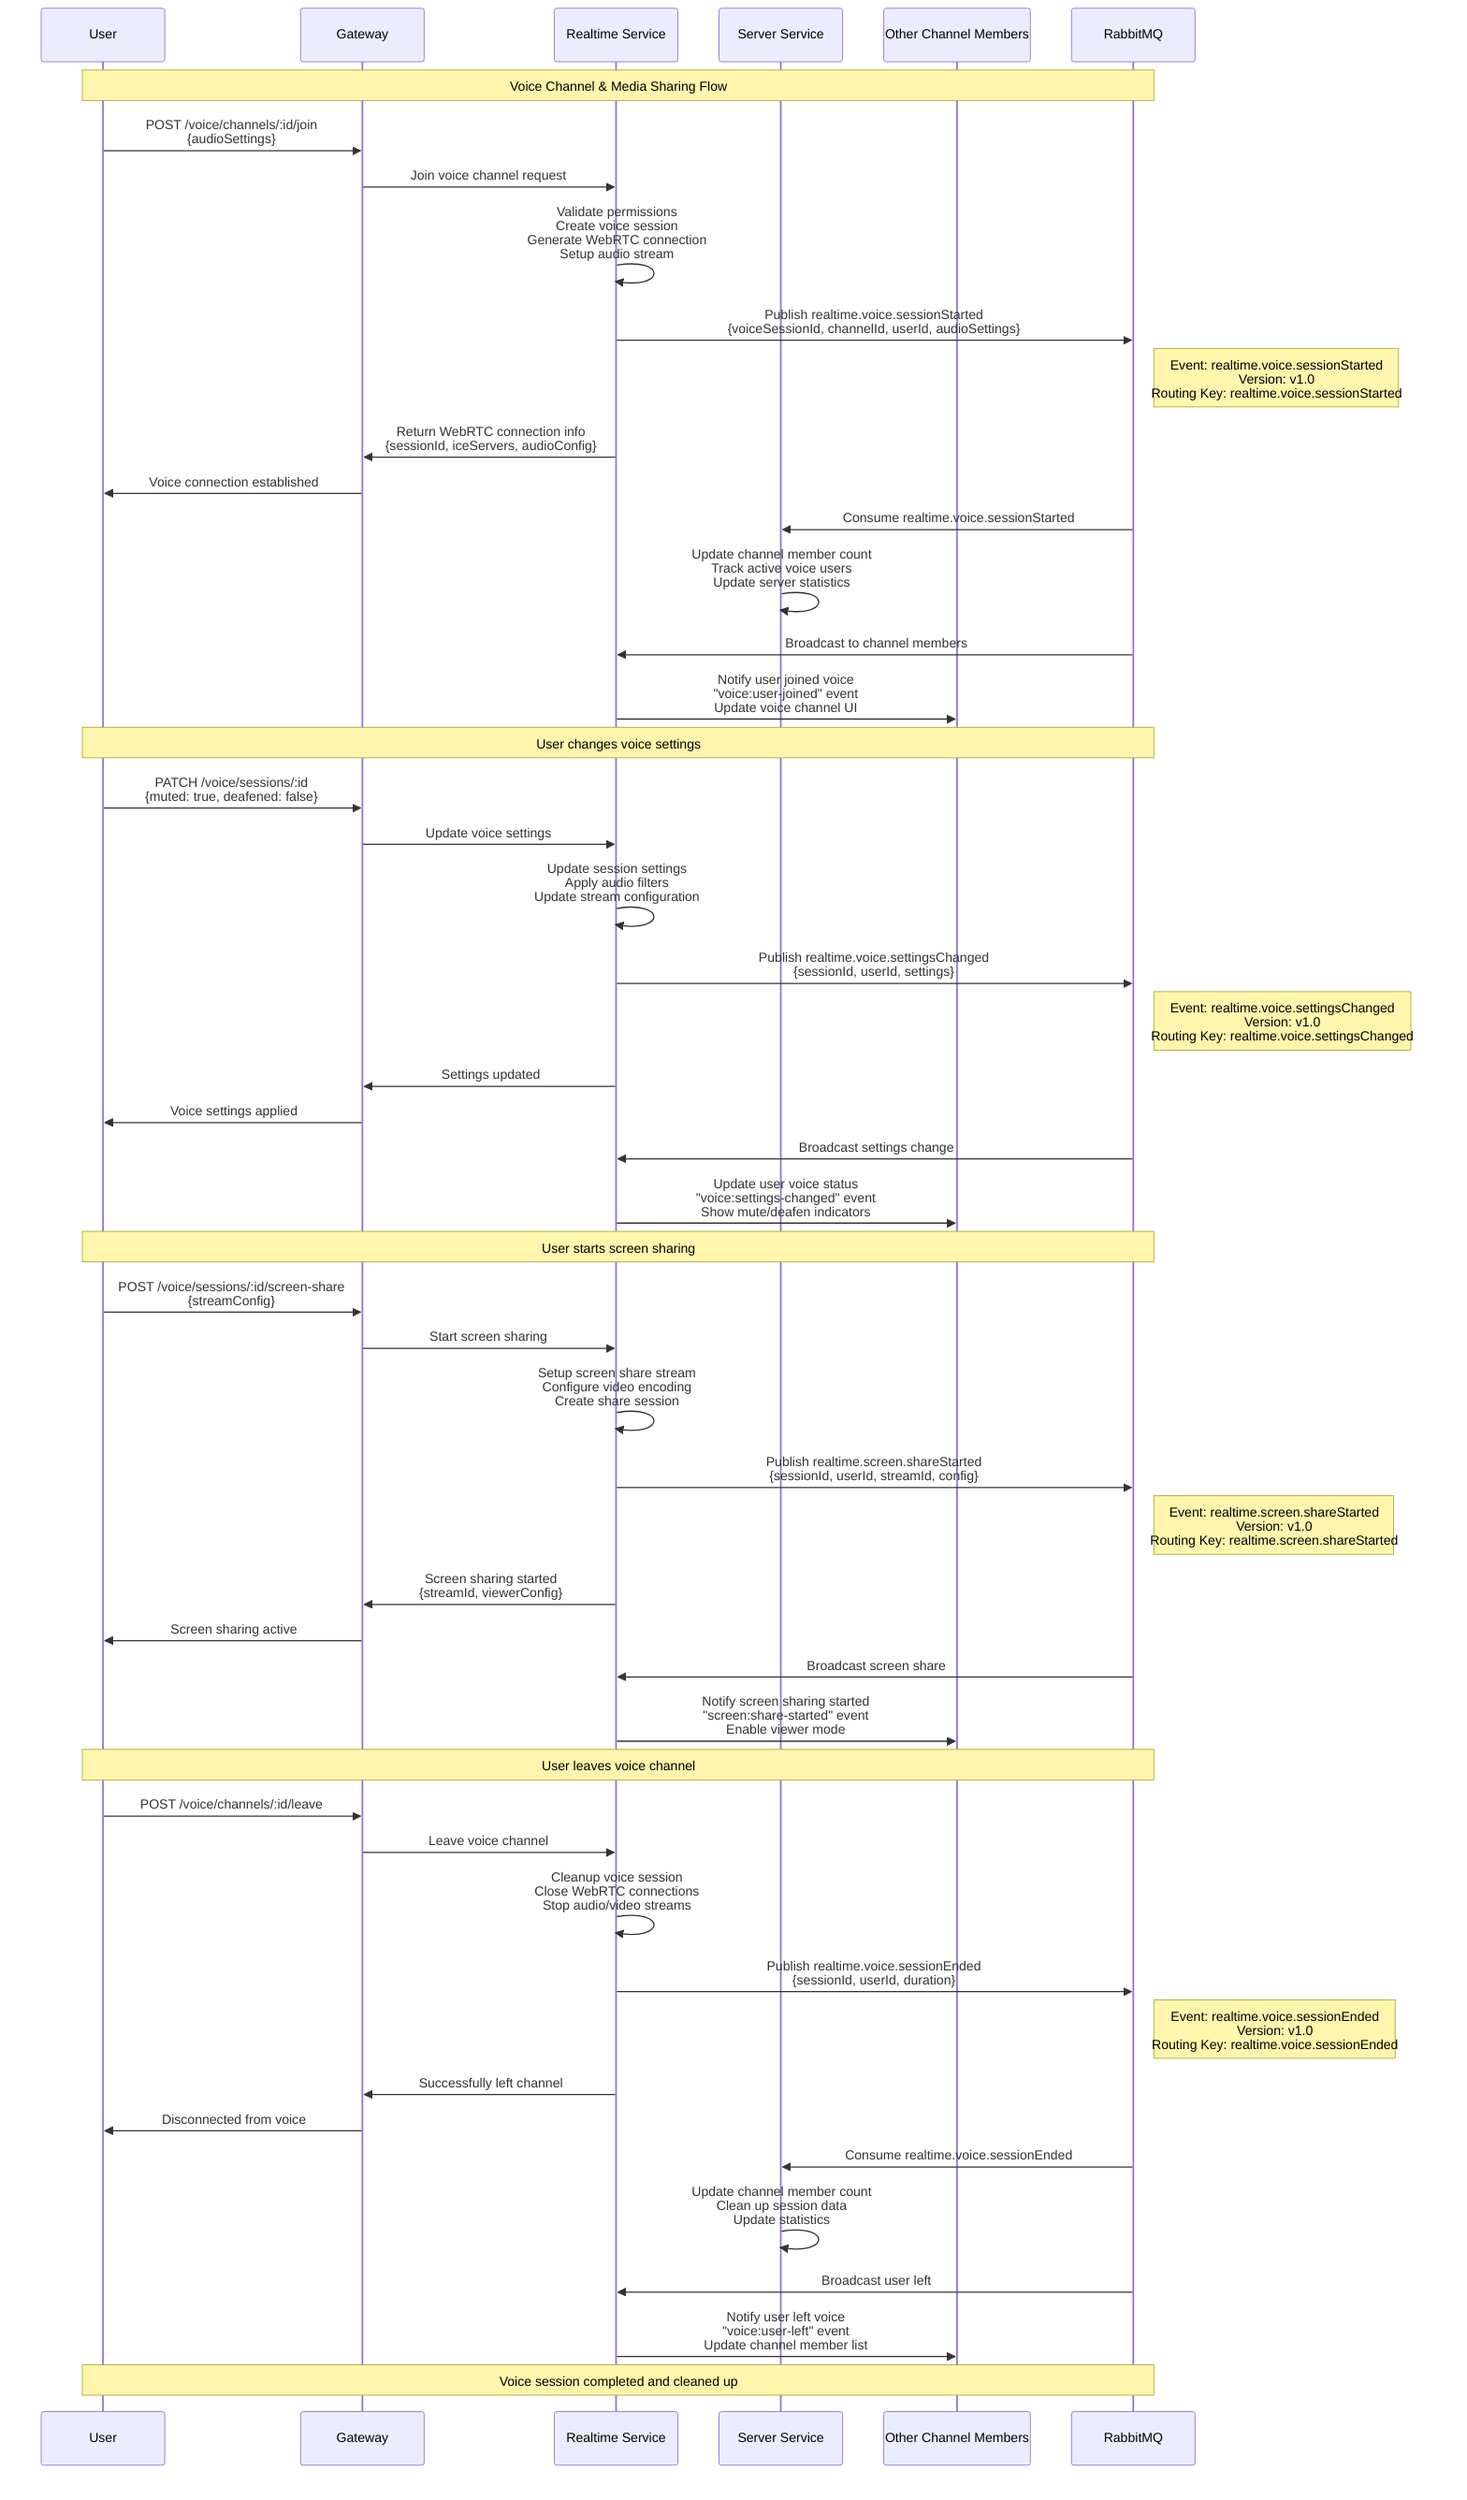 sequenceDiagram
    participant U as User
    participant G as Gateway
    participant RS as Realtime Service
    participant SS as Server Service
    participant Others as Other Channel Members
    participant MQ as RabbitMQ

    Note over U,MQ: Voice Channel & Media Sharing Flow

    %% Join Voice Channel
    U->>G: POST /voice/channels/:id/join<br/>{audioSettings}
    G->>RS: Join voice channel request
    
    RS->>RS: Validate permissions<br/>Create voice session<br/>Generate WebRTC connection<br/>Setup audio stream
    
    RS->>MQ: Publish realtime.voice.sessionStarted<br/>{voiceSessionId, channelId, userId, audioSettings}
    Note right of MQ: Event: realtime.voice.sessionStarted<br/>Version: v1.0<br/>Routing Key: realtime.voice.sessionStarted
    
    RS->>G: Return WebRTC connection info<br/>{sessionId, iceServers, audioConfig}
    G->>U: Voice connection established
    
    %% Update Server State
    MQ->>SS: Consume realtime.voice.sessionStarted
    SS->>SS: Update channel member count<br/>Track active voice users<br/>Update server statistics
    
    %% Notify Other Members
    MQ->>RS: Broadcast to channel members
    RS->>Others: Notify user joined voice<br/>"voice:user-joined" event<br/>Update voice channel UI
    
    %% Voice Settings Changes
    Note over U,MQ: User changes voice settings
    
    U->>G: PATCH /voice/sessions/:id<br/>{muted: true, deafened: false}
    G->>RS: Update voice settings
    
    RS->>RS: Update session settings<br/>Apply audio filters<br/>Update stream configuration
    
    RS->>MQ: Publish realtime.voice.settingsChanged<br/>{sessionId, userId, settings}
    Note right of MQ: Event: realtime.voice.settingsChanged<br/>Version: v1.0<br/>Routing Key: realtime.voice.settingsChanged
    
    RS->>G: Settings updated
    G->>U: Voice settings applied
    
    MQ->>RS: Broadcast settings change
    RS->>Others: Update user voice status<br/>"voice:settings-changed" event<br/>Show mute/deafen indicators
    
    %% Screen Sharing
    Note over U,MQ: User starts screen sharing
    
    U->>G: POST /voice/sessions/:id/screen-share<br/>{streamConfig}
    G->>RS: Start screen sharing
    
    RS->>RS: Setup screen share stream<br/>Configure video encoding<br/>Create share session
    
    RS->>MQ: Publish realtime.screen.shareStarted<br/>{sessionId, userId, streamId, config}
    Note right of MQ: Event: realtime.screen.shareStarted<br/>Version: v1.0<br/>Routing Key: realtime.screen.shareStarted
    
    RS->>G: Screen sharing started<br/>{streamId, viewerConfig}
    G->>U: Screen sharing active
    
    MQ->>RS: Broadcast screen share
    RS->>Others: Notify screen sharing started<br/>"screen:share-started" event<br/>Enable viewer mode
    
    %% Leave Voice Channel
    Note over U,MQ: User leaves voice channel
    
    U->>G: POST /voice/channels/:id/leave
    G->>RS: Leave voice channel
    
    RS->>RS: Cleanup voice session<br/>Close WebRTC connections<br/>Stop audio/video streams
    
    RS->>MQ: Publish realtime.voice.sessionEnded<br/>{sessionId, userId, duration}
    Note right of MQ: Event: realtime.voice.sessionEnded<br/>Version: v1.0<br/>Routing Key: realtime.voice.sessionEnded
    
    RS->>G: Successfully left channel
    G->>U: Disconnected from voice
    
    MQ->>SS: Consume realtime.voice.sessionEnded
    SS->>SS: Update channel member count<br/>Clean up session data<br/>Update statistics
    
    MQ->>RS: Broadcast user left
    RS->>Others: Notify user left voice<br/>"voice:user-left" event<br/>Update channel member list
    
    Note over U,MQ: Voice session completed and cleaned up
